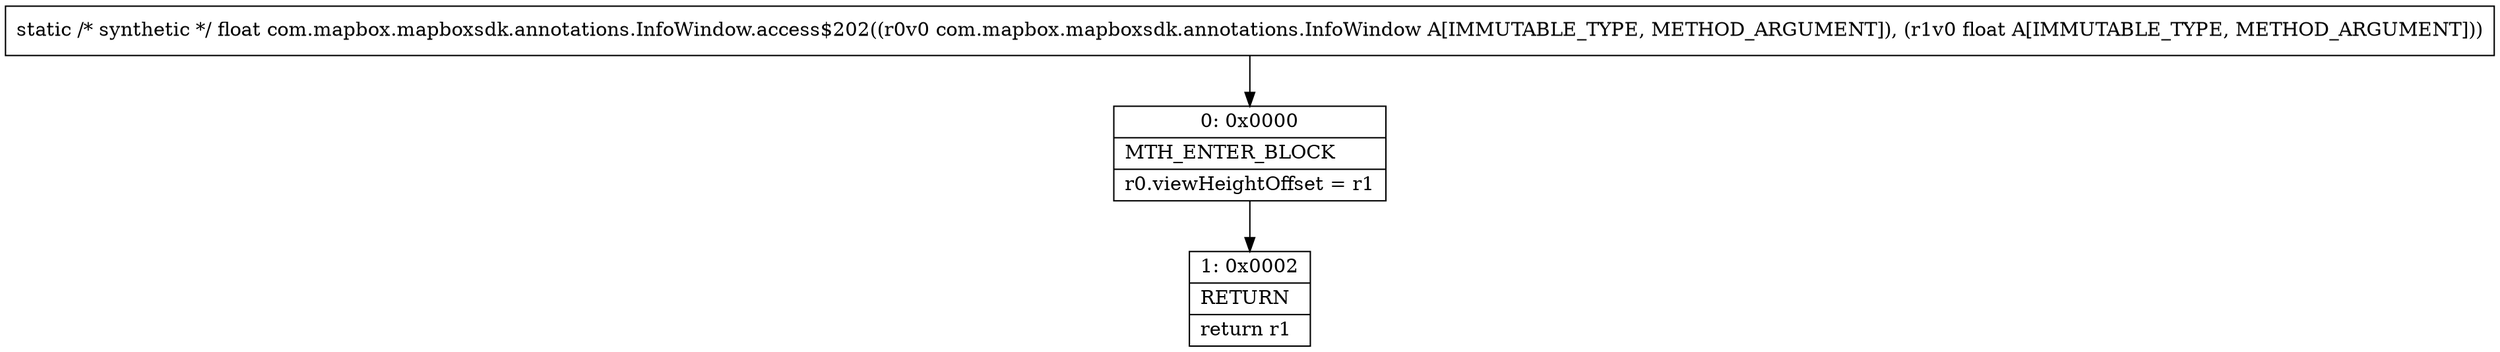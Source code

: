 digraph "CFG forcom.mapbox.mapboxsdk.annotations.InfoWindow.access$202(Lcom\/mapbox\/mapboxsdk\/annotations\/InfoWindow;F)F" {
Node_0 [shape=record,label="{0\:\ 0x0000|MTH_ENTER_BLOCK\l|r0.viewHeightOffset = r1\l}"];
Node_1 [shape=record,label="{1\:\ 0x0002|RETURN\l|return r1\l}"];
MethodNode[shape=record,label="{static \/* synthetic *\/ float com.mapbox.mapboxsdk.annotations.InfoWindow.access$202((r0v0 com.mapbox.mapboxsdk.annotations.InfoWindow A[IMMUTABLE_TYPE, METHOD_ARGUMENT]), (r1v0 float A[IMMUTABLE_TYPE, METHOD_ARGUMENT])) }"];
MethodNode -> Node_0;
Node_0 -> Node_1;
}

